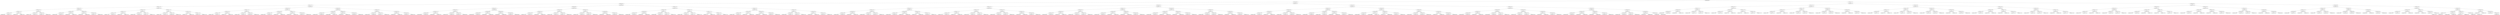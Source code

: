 digraph G{
1817786069 [label="Node{data=[6359, 6359]}"]
1817786069 -> 892692874
892692874 [label="Node{data=[4856, 4856]}"]
892692874 -> 278992988
278992988 [label="Node{data=[3522, 3522]}"]
278992988 -> 901810531
901810531 [label="Node{data=[1729, 1729]}"]
901810531 -> 269151888
269151888 [label="Node{data=[1100, 1100]}"]
269151888 -> 242072610
242072610 [label="Node{data=[1084, 1084]}"]
242072610 -> 378943051
378943051 [label="Node{data=[1076, 1076]}"]
378943051 -> 665595499
665595499 [label="Node{data=[1072, 1072]}"]
665595499 -> 1611999840
1611999840 [label="Node{data=[1070, 1070]}"]
1611999840 -> 58328812
58328812 [label="Node{data=[352, 352]}"]
1611999840 -> 620321958
620321958 [label="Node{data=[1071, 1071]}"]
665595499 -> 1658908964
1658908964 [label="Node{data=[1074, 1074]}"]
1658908964 -> 728727858
728727858 [label="Node{data=[1073, 1073]}"]
1658908964 -> 2020716501
2020716501 [label="Node{data=[1075, 1075]}"]
378943051 -> 377737233
377737233 [label="Node{data=[1080, 1080]}"]
377737233 -> 1930394164
1930394164 [label="Node{data=[1078, 1078]}"]
1930394164 -> 608043894
608043894 [label="Node{data=[1077, 1077]}"]
1930394164 -> 1371803427
1371803427 [label="Node{data=[1079, 1079]}"]
377737233 -> 1498369618
1498369618 [label="Node{data=[1082, 1082]}"]
1498369618 -> 1368998293
1368998293 [label="Node{data=[1081, 1081]}"]
1498369618 -> 90758499
90758499 [label="Node{data=[1083, 1083]}"]
242072610 -> 1948542970
1948542970 [label="Node{data=[1092, 1092]}"]
1948542970 -> 1463454450
1463454450 [label="Node{data=[1088, 1088]}"]
1463454450 -> 1278540905
1278540905 [label="Node{data=[1086, 1086]}"]
1278540905 -> 259302217
259302217 [label="Node{data=[1085, 1085]}"]
1278540905 -> 1480068842
1480068842 [label="Node{data=[1087, 1087]}"]
1463454450 -> 1540780549
1540780549 [label="Node{data=[1090, 1090]}"]
1540780549 -> 812255906
812255906 [label="Node{data=[1089, 1089]}"]
1540780549 -> 447650061
447650061 [label="Node{data=[1091, 1091]}"]
1948542970 -> 41520108
41520108 [label="Node{data=[1096, 1096]}"]
41520108 -> 1784121340
1784121340 [label="Node{data=[1094, 1094]}"]
1784121340 -> 176733966
176733966 [label="Node{data=[1093, 1093]}"]
1784121340 -> 1686120867
1686120867 [label="Node{data=[1095, 1095]}"]
41520108 -> 719906868
719906868 [label="Node{data=[1098, 1098]}"]
719906868 -> 2094457586
2094457586 [label="Node{data=[1097, 1097]}"]
719906868 -> 870929065
870929065 [label="Node{data=[1099, 1099]}"]
269151888 -> 1447143494
1447143494 [label="Node{data=[1413, 1413]}"]
1447143494 -> 998589426
998589426 [label="Node{data=[1292, 1292]}"]
998589426 -> 1888483074
1888483074 [label="Node{data=[1104, 1104]}"]
1888483074 -> 160075680
160075680 [label="Node{data=[1102, 1102]}"]
160075680 -> 1389495631
1389495631 [label="Node{data=[1101, 1101]}"]
160075680 -> 1129928244
1129928244 [label="Node{data=[1103, 1103]}"]
1888483074 -> 1289854650
1289854650 [label="Node{data=[1106, 1106]}"]
1289854650 -> 298577673
298577673 [label="Node{data=[1105, 1105]}"]
1289854650 -> 1399945218
1399945218 [label="Node{data=[1132, 1132]}"]
998589426 -> 1519418542
1519418542 [label="Node{data=[1409, 1409]}"]
1519418542 -> 449068296
449068296 [label="Node{data=[1407, 1407]}"]
449068296 -> 1421425406
1421425406 [label="Node{data=[1300, 1300]}"]
449068296 -> 206629123
206629123 [label="Node{data=[1408, 1408]}"]
1519418542 -> 1434226987
1434226987 [label="Node{data=[1411, 1411]}"]
1434226987 -> 1860946673
1860946673 [label="Node{data=[1410, 1410]}"]
1434226987 -> 1930982168
1930982168 [label="Node{data=[1412, 1412]}"]
1447143494 -> 2022413449
2022413449 [label="Node{data=[1721, 1721]}"]
2022413449 -> 1238349690
1238349690 [label="Node{data=[1417, 1417]}"]
1238349690 -> 2042839280
2042839280 [label="Node{data=[1415, 1415]}"]
2042839280 -> 1240689763
1240689763 [label="Node{data=[1414, 1414]}"]
2042839280 -> 1836619272
1836619272 [label="Node{data=[1416, 1416]}"]
1238349690 -> 1496881338
1496881338 [label="Node{data=[1706, 1706]}"]
1496881338 -> 975144877
975144877 [label="Node{data=[1665, 1665]}"]
1496881338 -> 1750951161
1750951161 [label="Node{data=[1720, 1720]}"]
2022413449 -> 1102866220
1102866220 [label="Node{data=[1725, 1725]}"]
1102866220 -> 1549585129
1549585129 [label="Node{data=[1723, 1723]}"]
1549585129 -> 448273440
448273440 [label="Node{data=[1722, 1722]}"]
1549585129 -> 432130338
432130338 [label="Node{data=[1724, 1724]}"]
1102866220 -> 996558897
996558897 [label="Node{data=[1727, 1727]}"]
996558897 -> 22529590
22529590 [label="Node{data=[1726, 1726]}"]
996558897 -> 1540653856
1540653856 [label="Node{data=[1728, 1728]}"]
901810531 -> 1280035233
1280035233 [label="Node{data=[3050, 3050]}"]
1280035233 -> 1164261337
1164261337 [label="Node{data=[2199, 2199]}"]
1164261337 -> 2059157301
2059157301 [label="Node{data=[1737, 1737]}"]
2059157301 -> 84836033
84836033 [label="Node{data=[1733, 1733]}"]
84836033 -> 396015872
396015872 [label="Node{data=[1731, 1731]}"]
396015872 -> 2074972117
2074972117 [label="Node{data=[1730, 1730]}"]
396015872 -> 1618170370
1618170370 [label="Node{data=[1732, 1732]}"]
84836033 -> 385728699
385728699 [label="Node{data=[1735, 1735]}"]
385728699 -> 1424832989
1424832989 [label="Node{data=[1734, 1734]}"]
385728699 -> 1126815666
1126815666 [label="Node{data=[1736, 1736]}"]
2059157301 -> 967863959
967863959 [label="Node{data=[1970, 1970]}"]
967863959 -> 1093703938
1093703938 [label="Node{data=[1739, 1739]}"]
1093703938 -> 2091807528
2091807528 [label="Node{data=[1738, 1738]}"]
1093703938 -> 1907863368
1907863368 [label="Node{data=[1789, 1789]}"]
967863959 -> 1263117119
1263117119 [label="Node{data=[2002, 2002]}"]
1263117119 -> 250923997
250923997 [label="Node{data=[1990, 1990]}"]
1263117119 -> 30203416
30203416 [label="Node{data=[2198, 2198]}"]
1164261337 -> 1296952454
1296952454 [label="Node{data=[2207, 2207]}"]
1296952454 -> 1268514379
1268514379 [label="Node{data=[2203, 2203]}"]
1268514379 -> 1662615238
1662615238 [label="Node{data=[2201, 2201]}"]
1662615238 -> 79843491
79843491 [label="Node{data=[2200, 2200]}"]
1662615238 -> 642364769
642364769 [label="Node{data=[2202, 2202]}"]
1268514379 -> 850689605
850689605 [label="Node{data=[2205, 2205]}"]
850689605 -> 452184475
452184475 [label="Node{data=[2204, 2204]}"]
850689605 -> 203605294
203605294 [label="Node{data=[2206, 2206]}"]
1296952454 -> 1739295606
1739295606 [label="Node{data=[2211, 2211]}"]
1739295606 -> 1996261264
1996261264 [label="Node{data=[2209, 2209]}"]
1996261264 -> 1925658565
1925658565 [label="Node{data=[2208, 2208]}"]
1996261264 -> 1750501126
1750501126 [label="Node{data=[2210, 2210]}"]
1739295606 -> 1394430273
1394430273 [label="Node{data=[3048, 3048]}"]
1394430273 -> 1104125109
1104125109 [label="Node{data=[2242, 2242]}"]
1394430273 -> 184414806
184414806 [label="Node{data=[3049, 3049]}"]
1280035233 -> 1456417464
1456417464 [label="Node{data=[3085, 3085]}"]
1456417464 -> 1877077625
1877077625 [label="Node{data=[3058, 3058]}"]
1877077625 -> 1391914244
1391914244 [label="Node{data=[3054, 3054]}"]
1391914244 -> 930929230
930929230 [label="Node{data=[3052, 3052]}"]
930929230 -> 415870195
415870195 [label="Node{data=[3051, 3051]}"]
930929230 -> 2025528245
2025528245 [label="Node{data=[3053, 3053]}"]
1391914244 -> 490755947
490755947 [label="Node{data=[3056, 3056]}"]
490755947 -> 1279213607
1279213607 [label="Node{data=[3055, 3055]}"]
490755947 -> 432329575
432329575 [label="Node{data=[3057, 3057]}"]
1877077625 -> 964822361
964822361 [label="Node{data=[3062, 3062]}"]
964822361 -> 652670477
652670477 [label="Node{data=[3060, 3060]}"]
652670477 -> 275686542
275686542 [label="Node{data=[3059, 3059]}"]
652670477 -> 789451279
789451279 [label="Node{data=[3061, 3061]}"]
964822361 -> 110064250
110064250 [label="Node{data=[3064, 3064]}"]
110064250 -> 390642232
390642232 [label="Node{data=[3063, 3063]}"]
110064250 -> 1919366795
1919366795 [label="Node{data=[3065, 3065]}"]
1456417464 -> 765910178
765910178 [label="Node{data=[3514, 3514]}"]
765910178 -> 1355249614
1355249614 [label="Node{data=[3487, 3487]}"]
1355249614 -> 42765972
42765972 [label="Node{data=[3281, 3281]}"]
42765972 -> 1234449184
1234449184 [label="Node{data=[3190, 3190]}"]
42765972 -> 1380754812
1380754812 [label="Node{data=[3395, 3395]}"]
1355249614 -> 970904060
970904060 [label="Node{data=[3512, 3512]}"]
970904060 -> 1598034045
1598034045 [label="Node{data=[3511, 3511]}"]
970904060 -> 925185414
925185414 [label="Node{data=[3513, 3513]}"]
765910178 -> 7668059
7668059 [label="Node{data=[3518, 3518]}"]
7668059 -> 1332441496
1332441496 [label="Node{data=[3516, 3516]}"]
1332441496 -> 276255728
276255728 [label="Node{data=[3515, 3515]}"]
1332441496 -> 241229181
241229181 [label="Node{data=[3517, 3517]}"]
7668059 -> 641165875
641165875 [label="Node{data=[3520, 3520]}"]
641165875 -> 843327708
843327708 [label="Node{data=[3519, 3519]}"]
641165875 -> 403051959
403051959 [label="Node{data=[3521, 3521]}"]
278992988 -> 268810495
268810495 [label="Node{data=[4689, 4689]}"]
268810495 -> 226373182
226373182 [label="Node{data=[3698, 3698]}"]
226373182 -> 510649733
510649733 [label="Node{data=[3681, 3681]}"]
510649733 -> 913104978
913104978 [label="Node{data=[3673, 3673]}"]
913104978 -> 194212896
194212896 [label="Node{data=[3617, 3617]}"]
194212896 -> 2002826418
2002826418 [label="Node{data=[3588, 3588]}"]
2002826418 -> 373437462
373437462 [label="Node{data=[3553, 3553]}"]
2002826418 -> 1207773436
1207773436 [label="Node{data=[3589, 3589]}"]
194212896 -> 1474262615
1474262615 [label="Node{data=[3671, 3671]}"]
1474262615 -> 627608890
627608890 [label="Node{data=[3662, 3662]}"]
1474262615 -> 579731205
579731205 [label="Node{data=[3672, 3672]}"]
913104978 -> 203004256
203004256 [label="Node{data=[3677, 3677]}"]
203004256 -> 542649210
542649210 [label="Node{data=[3675, 3675]}"]
542649210 -> 1102603030
1102603030 [label="Node{data=[3674, 3674]}"]
542649210 -> 201378291
201378291 [label="Node{data=[3676, 3676]}"]
203004256 -> 1284674442
1284674442 [label="Node{data=[3679, 3679]}"]
1284674442 -> 770732697
770732697 [label="Node{data=[3678, 3678]}"]
1284674442 -> 802297058
802297058 [label="Node{data=[3680, 3680]}"]
510649733 -> 622268346
622268346 [label="Node{data=[3689, 3689]}"]
622268346 -> 2101466705
2101466705 [label="Node{data=[3685, 3685]}"]
2101466705 -> 1393235930
1393235930 [label="Node{data=[3683, 3683]}"]
1393235930 -> 1824619613
1824619613 [label="Node{data=[3682, 3682]}"]
1393235930 -> 1907803296
1907803296 [label="Node{data=[3684, 3684]}"]
2101466705 -> 45508505
45508505 [label="Node{data=[3687, 3687]}"]
45508505 -> 159909330
159909330 [label="Node{data=[3686, 3686]}"]
45508505 -> 1858908970
1858908970 [label="Node{data=[3688, 3688]}"]
622268346 -> 697887127
697887127 [label="Node{data=[3693, 3693]}"]
697887127 -> 405002642
405002642 [label="Node{data=[3691, 3691]}"]
405002642 -> 1372387793
1372387793 [label="Node{data=[3690, 3690]}"]
405002642 -> 1519539489
1519539489 [label="Node{data=[3692, 3692]}"]
697887127 -> 875088821
875088821 [label="Node{data=[3695, 3695]}"]
875088821 -> 843152363
843152363 [label="Node{data=[3694, 3694]}"]
875088821 -> 83168771
83168771 [label="Node{data=[3696, 3696]}"]
226373182 -> 1283881185
1283881185 [label="Node{data=[3799, 3799]}"]
1283881185 -> 1040283559
1040283559 [label="Node{data=[3739, 3739]}"]
1040283559 -> 128372143
128372143 [label="Node{data=[3735, 3735]}"]
128372143 -> 722427470
722427470 [label="Node{data=[3733, 3733]}"]
722427470 -> 1420913342
1420913342 [label="Node{data=[3721, 3721]}"]
722427470 -> 1631093696
1631093696 [label="Node{data=[3734, 3734]}"]
128372143 -> 1354949117
1354949117 [label="Node{data=[3737, 3737]}"]
1354949117 -> 23996549
23996549 [label="Node{data=[3736, 3736]}"]
1354949117 -> 1591035532
1591035532 [label="Node{data=[3738, 3738]}"]
1040283559 -> 2077685781
2077685781 [label="Node{data=[3743, 3743]}"]
2077685781 -> 1021059995
1021059995 [label="Node{data=[3741, 3741]}"]
1021059995 -> 1275465349
1275465349 [label="Node{data=[3740, 3740]}"]
1021059995 -> 949211311
949211311 [label="Node{data=[3742, 3742]}"]
2077685781 -> 1959363064
1959363064 [label="Node{data=[3766, 3766]}"]
1959363064 -> 701801473
701801473 [label="Node{data=[3744, 3744]}"]
1959363064 -> 1432024472
1432024472 [label="Node{data=[3795, 3795]}"]
1283881185 -> 1936347444
1936347444 [label="Node{data=[4681, 4681]}"]
1936347444 -> 1259653344
1259653344 [label="Node{data=[4677, 4677]}"]
1259653344 -> 1198299439
1198299439 [label="Node{data=[4675, 4675]}"]
1198299439 -> 1167606383
1167606383 [label="Node{data=[4674, 4674]}"]
1198299439 -> 1692026905
1692026905 [label="Node{data=[4676, 4676]}"]
1259653344 -> 157605802
157605802 [label="Node{data=[4679, 4679]}"]
157605802 -> 711101000
711101000 [label="Node{data=[4678, 4678]}"]
157605802 -> 770588241
770588241 [label="Node{data=[4680, 4680]}"]
1936347444 -> 465707381
465707381 [label="Node{data=[4685, 4685]}"]
465707381 -> 888415272
888415272 [label="Node{data=[4683, 4683]}"]
888415272 -> 184211508
184211508 [label="Node{data=[4682, 4682]}"]
888415272 -> 1455059852
1455059852 [label="Node{data=[4684, 4684]}"]
465707381 -> 1559837095
1559837095 [label="Node{data=[4687, 4687]}"]
1559837095 -> 1236898676
1236898676 [label="Node{data=[4686, 4686]}"]
1559837095 -> 358537487
358537487 [label="Node{data=[4688, 4688]}"]
268810495 -> 285081147
285081147 [label="Node{data=[4791, 4791]}"]
285081147 -> 98355586
98355586 [label="Node{data=[4705, 4705]}"]
98355586 -> 8116350
8116350 [label="Node{data=[4697, 4697]}"]
8116350 -> 1670315999
1670315999 [label="Node{data=[4693, 4693]}"]
1670315999 -> 478005683
478005683 [label="Node{data=[4691, 4691]}"]
478005683 -> 2131657575
2131657575 [label="Node{data=[4690, 4690]}"]
478005683 -> 568855760
568855760 [label="Node{data=[4692, 4692]}"]
1670315999 -> 890007349
890007349 [label="Node{data=[4695, 4695]}"]
890007349 -> 1204684918
1204684918 [label="Node{data=[4694, 4694]}"]
890007349 -> 1280360019
1280360019 [label="Node{data=[4696, 4696]}"]
8116350 -> 759149957
759149957 [label="Node{data=[4701, 4701]}"]
759149957 -> 2065437392
2065437392 [label="Node{data=[4699, 4699]}"]
2065437392 -> 1277573245
1277573245 [label="Node{data=[4698, 4698]}"]
2065437392 -> 88978828
88978828 [label="Node{data=[4700, 4700]}"]
759149957 -> 1435413309
1435413309 [label="Node{data=[4703, 4703]}"]
1435413309 -> 1310697934
1310697934 [label="Node{data=[4702, 4702]}"]
1435413309 -> 864519584
864519584 [label="Node{data=[4704, 4704]}"]
98355586 -> 1536075657
1536075657 [label="Node{data=[4713, 4713]}"]
1536075657 -> 2079930502
2079930502 [label="Node{data=[4709, 4709]}"]
2079930502 -> 1218162670
1218162670 [label="Node{data=[4707, 4707]}"]
1218162670 -> 1203673560
1203673560 [label="Node{data=[4706, 4706]}"]
1218162670 -> 1763888201
1763888201 [label="Node{data=[4708, 4708]}"]
2079930502 -> 1529738467
1529738467 [label="Node{data=[4711, 4711]}"]
1529738467 -> 1323091127
1323091127 [label="Node{data=[4710, 4710]}"]
1529738467 -> 2099242221
2099242221 [label="Node{data=[4712, 4712]}"]
1536075657 -> 35667843
35667843 [label="Node{data=[4717, 4717]}"]
35667843 -> 916343240
916343240 [label="Node{data=[4715, 4715]}"]
916343240 -> 516938448
516938448 [label="Node{data=[4714, 4714]}"]
916343240 -> 485846376
485846376 [label="Node{data=[4716, 4716]}"]
35667843 -> 531273042
531273042 [label="Node{data=[4773, 4773]}"]
531273042 -> 1530814310
1530814310 [label="Node{data=[4718, 4718]}"]
531273042 -> 994510731
994510731 [label="Node{data=[4774, 4774]}"]
285081147 -> 208577446
208577446 [label="Node{data=[4807, 4807]}"]
208577446 -> 1202038652
1202038652 [label="Node{data=[4799, 4799]}"]
1202038652 -> 1850283393
1850283393 [label="Node{data=[4795, 4795]}"]
1850283393 -> 1840327836
1840327836 [label="Node{data=[4793, 4793]}"]
1840327836 -> 347848991
347848991 [label="Node{data=[4792, 4792]}"]
1840327836 -> 2127502003
2127502003 [label="Node{data=[4794, 4794]}"]
1850283393 -> 1485635062
1485635062 [label="Node{data=[4797, 4797]}"]
1485635062 -> 1019080631
1019080631 [label="Node{data=[4796, 4796]}"]
1485635062 -> 1992585734
1992585734 [label="Node{data=[4798, 4798]}"]
1202038652 -> 1884873967
1884873967 [label="Node{data=[4803, 4803]}"]
1884873967 -> 1325716575
1325716575 [label="Node{data=[4801, 4801]}"]
1325716575 -> 479681119
479681119 [label="Node{data=[4800, 4800]}"]
1325716575 -> 1234591625
1234591625 [label="Node{data=[4802, 4802]}"]
1884873967 -> 2128520648
2128520648 [label="Node{data=[4805, 4805]}"]
2128520648 -> 395391072
395391072 [label="Node{data=[4804, 4804]}"]
2128520648 -> 837997935
837997935 [label="Node{data=[4806, 4806]}"]
208577446 -> 1256435407
1256435407 [label="Node{data=[4815, 4815]}"]
1256435407 -> 1092137662
1092137662 [label="Node{data=[4811, 4811]}"]
1092137662 -> 1603573965
1603573965 [label="Node{data=[4809, 4809]}"]
1603573965 -> 2020243453
2020243453 [label="Node{data=[4808, 4808]}"]
1603573965 -> 799554537
799554537 [label="Node{data=[4810, 4810]}"]
1092137662 -> 732033504
732033504 [label="Node{data=[4813, 4813]}"]
732033504 -> 1351108265
1351108265 [label="Node{data=[4812, 4812]}"]
732033504 -> 2071336666
2071336666 [label="Node{data=[4814, 4814]}"]
1256435407 -> 359599406
359599406 [label="Node{data=[4819, 4819]}"]
359599406 -> 837140626
837140626 [label="Node{data=[4817, 4817]}"]
837140626 -> 600470793
600470793 [label="Node{data=[4816, 4816]}"]
837140626 -> 1749116780
1749116780 [label="Node{data=[4818, 4818]}"]
359599406 -> 95027511
95027511 [label="Node{data=[4821, 4821]}"]
95027511 -> 441757760
441757760 [label="Node{data=[4820, 4820]}"]
95027511 -> 1791421502
1791421502 [label="Node{data=[4822, 4822]}"]
892692874 -> 157256717
157256717 [label="Node{data=[5442, 5442]}"]
157256717 -> 1554618280
1554618280 [label="Node{data=[5205, 5205]}"]
1554618280 -> 1673591501
1673591501 [label="Node{data=[5173, 5173]}"]
1673591501 -> 1052401047
1052401047 [label="Node{data=[5152, 5152]}"]
1052401047 -> 1265664425
1265664425 [label="Node{data=[5102, 5102]}"]
1265664425 -> 1534352312
1534352312 [label="Node{data=[5038, 5038]}"]
1534352312 -> 1065796745
1065796745 [label="Node{data=[4985, 4985]}"]
1065796745 -> 1396469771
1396469771 [label="Node{data=[4984, 4984]}"]
1065796745 -> 470736396
470736396 [label="Node{data=[5005, 5005]}"]
1534352312 -> 1709113262
1709113262 [label="Node{data=[5093, 5093]}"]
1709113262 -> 1819659536
1819659536 [label="Node{data=[5062, 5062]}"]
1709113262 -> 1559839933
1559839933 [label="Node{data=[5100, 5100]}"]
1265664425 -> 921509776
921509776 [label="Node{data=[5148, 5148]}"]
921509776 -> 618444140
618444140 [label="Node{data=[5146, 5146]}"]
618444140 -> 1719919018
1719919018 [label="Node{data=[5135, 5135]}"]
618444140 -> 1883872619
1883872619 [label="Node{data=[5147, 5147]}"]
921509776 -> 772152685
772152685 [label="Node{data=[5150, 5150]}"]
772152685 -> 1873852948
1873852948 [label="Node{data=[5149, 5149]}"]
772152685 -> 373790969
373790969 [label="Node{data=[5151, 5151]}"]
1052401047 -> 718925215
718925215 [label="Node{data=[5160, 5160]}"]
718925215 -> 875192540
875192540 [label="Node{data=[5156, 5156]}"]
875192540 -> 1579158615
1579158615 [label="Node{data=[5154, 5154]}"]
1579158615 -> 1946863418
1946863418 [label="Node{data=[5153, 5153]}"]
1579158615 -> 299526449
299526449 [label="Node{data=[5155, 5155]}"]
875192540 -> 1980876630
1980876630 [label="Node{data=[5158, 5158]}"]
1980876630 -> 680341367
680341367 [label="Node{data=[5157, 5157]}"]
1980876630 -> 177999435
177999435 [label="Node{data=[5159, 5159]}"]
718925215 -> 1221426632
1221426632 [label="Node{data=[5164, 5164]}"]
1221426632 -> 815675632
815675632 [label="Node{data=[5162, 5162]}"]
815675632 -> 1898532611
1898532611 [label="Node{data=[5161, 5161]}"]
815675632 -> 455993659
455993659 [label="Node{data=[5163, 5163]}"]
1221426632 -> 950924459
950924459 [label="Node{data=[5171, 5171]}"]
950924459 -> 2041905910
2041905910 [label="Node{data=[5165, 5165]}"]
950924459 -> 1113529236
1113529236 [label="Node{data=[5172, 5172]}"]
1673591501 -> 911165141
911165141 [label="Node{data=[5189, 5189]}"]
911165141 -> 1636885531
1636885531 [label="Node{data=[5181, 5181]}"]
1636885531 -> 811853933
811853933 [label="Node{data=[5177, 5177]}"]
811853933 -> 173721166
173721166 [label="Node{data=[5175, 5175]}"]
173721166 -> 1181700158
1181700158 [label="Node{data=[5174, 5174]}"]
173721166 -> 549049556
549049556 [label="Node{data=[5176, 5176]}"]
811853933 -> 255225902
255225902 [label="Node{data=[5179, 5179]}"]
255225902 -> 1401077552
1401077552 [label="Node{data=[5178, 5178]}"]
255225902 -> 1867578334
1867578334 [label="Node{data=[5180, 5180]}"]
1636885531 -> 27368852
27368852 [label="Node{data=[5185, 5185]}"]
27368852 -> 1026177678
1026177678 [label="Node{data=[5183, 5183]}"]
1026177678 -> 2065131812
2065131812 [label="Node{data=[5182, 5182]}"]
1026177678 -> 326235027
326235027 [label="Node{data=[5184, 5184]}"]
27368852 -> 514949460
514949460 [label="Node{data=[5187, 5187]}"]
514949460 -> 1923294790
1923294790 [label="Node{data=[5186, 5186]}"]
514949460 -> 851263359
851263359 [label="Node{data=[5188, 5188]}"]
911165141 -> 785170384
785170384 [label="Node{data=[5197, 5197]}"]
785170384 -> 1013264508
1013264508 [label="Node{data=[5193, 5193]}"]
1013264508 -> 1470079136
1470079136 [label="Node{data=[5191, 5191]}"]
1470079136 -> 201473003
201473003 [label="Node{data=[5190, 5190]}"]
1470079136 -> 1207646084
1207646084 [label="Node{data=[5192, 5192]}"]
1013264508 -> 1384651223
1384651223 [label="Node{data=[5195, 5195]}"]
1384651223 -> 2016946566
2016946566 [label="Node{data=[5194, 5194]}"]
1384651223 -> 1710790665
1710790665 [label="Node{data=[5196, 5196]}"]
785170384 -> 2074199077
2074199077 [label="Node{data=[5201, 5201]}"]
2074199077 -> 1777675303
1777675303 [label="Node{data=[5199, 5199]}"]
1777675303 -> 1345866886
1345866886 [label="Node{data=[5198, 5198]}"]
1777675303 -> 1906425432
1906425432 [label="Node{data=[5200, 5200]}"]
2074199077 -> 72670373
72670373 [label="Node{data=[5203, 5203]}"]
72670373 -> 1140874268
1140874268 [label="Node{data=[5202, 5202]}"]
72670373 -> 1447978086
1447978086 [label="Node{data=[5204, 5204]}"]
1554618280 -> 711021449
711021449 [label="Node{data=[5237, 5237]}"]
711021449 -> 141689748
141689748 [label="Node{data=[5221, 5221]}"]
141689748 -> 1314151994
1314151994 [label="Node{data=[5213, 5213]}"]
1314151994 -> 1805418178
1805418178 [label="Node{data=[5209, 5209]}"]
1805418178 -> 1270977827
1270977827 [label="Node{data=[5207, 5207]}"]
1270977827 -> 1396130156
1396130156 [label="Node{data=[5206, 5206]}"]
1270977827 -> 1073635518
1073635518 [label="Node{data=[5208, 5208]}"]
1805418178 -> 924607469
924607469 [label="Node{data=[5211, 5211]}"]
924607469 -> 1890816160
1890816160 [label="Node{data=[5210, 5210]}"]
924607469 -> 426148859
426148859 [label="Node{data=[5212, 5212]}"]
1314151994 -> 1431436281
1431436281 [label="Node{data=[5217, 5217]}"]
1431436281 -> 17234357
17234357 [label="Node{data=[5215, 5215]}"]
17234357 -> 1843158949
1843158949 [label="Node{data=[5214, 5214]}"]
17234357 -> 1074290878
1074290878 [label="Node{data=[5216, 5216]}"]
1431436281 -> 442291573
442291573 [label="Node{data=[5219, 5219]}"]
442291573 -> 748772570
748772570 [label="Node{data=[5218, 5218]}"]
442291573 -> 596582300
596582300 [label="Node{data=[5220, 5220]}"]
141689748 -> 545363651
545363651 [label="Node{data=[5229, 5229]}"]
545363651 -> 1544161499
1544161499 [label="Node{data=[5225, 5225]}"]
1544161499 -> 2062276620
2062276620 [label="Node{data=[5223, 5223]}"]
2062276620 -> 558062386
558062386 [label="Node{data=[5222, 5222]}"]
2062276620 -> 232322647
232322647 [label="Node{data=[5224, 5224]}"]
1544161499 -> 18377703
18377703 [label="Node{data=[5227, 5227]}"]
18377703 -> 622323824
622323824 [label="Node{data=[5226, 5226]}"]
18377703 -> 506899755
506899755 [label="Node{data=[5228, 5228]}"]
545363651 -> 1419152116
1419152116 [label="Node{data=[5233, 5233]}"]
1419152116 -> 378766546
378766546 [label="Node{data=[5231, 5231]}"]
378766546 -> 215853592
215853592 [label="Node{data=[5230, 5230]}"]
378766546 -> 657002845
657002845 [label="Node{data=[5232, 5232]}"]
1419152116 -> 1200160358
1200160358 [label="Node{data=[5235, 5235]}"]
1200160358 -> 1295472465
1295472465 [label="Node{data=[5234, 5234]}"]
1200160358 -> 752597381
752597381 [label="Node{data=[5236, 5236]}"]
711021449 -> 1125639866
1125639866 [label="Node{data=[5253, 5253]}"]
1125639866 -> 1131174768
1131174768 [label="Node{data=[5245, 5245]}"]
1131174768 -> 873857427
873857427 [label="Node{data=[5241, 5241]}"]
873857427 -> 1173393669
1173393669 [label="Node{data=[5239, 5239]}"]
1173393669 -> 959352119
959352119 [label="Node{data=[5238, 5238]}"]
1173393669 -> 414774969
414774969 [label="Node{data=[5240, 5240]}"]
873857427 -> 480667300
480667300 [label="Node{data=[5243, 5243]}"]
480667300 -> 1562358924
1562358924 [label="Node{data=[5242, 5242]}"]
480667300 -> 278252845
278252845 [label="Node{data=[5244, 5244]}"]
1131174768 -> 1338502328
1338502328 [label="Node{data=[5249, 5249]}"]
1338502328 -> 1627070626
1627070626 [label="Node{data=[5247, 5247]}"]
1627070626 -> 1088439269
1088439269 [label="Node{data=[5246, 5246]}"]
1627070626 -> 2116158065
2116158065 [label="Node{data=[5248, 5248]}"]
1338502328 -> 242258721
242258721 [label="Node{data=[5251, 5251]}"]
242258721 -> 926375037
926375037 [label="Node{data=[5250, 5250]}"]
242258721 -> 1963646485
1963646485 [label="Node{data=[5252, 5252]}"]
1125639866 -> 466971471
466971471 [label="Node{data=[5261, 5261]}"]
466971471 -> 297142927
297142927 [label="Node{data=[5257, 5257]}"]
297142927 -> 477063280
477063280 [label="Node{data=[5255, 5255]}"]
477063280 -> 1068951454
1068951454 [label="Node{data=[5254, 5254]}"]
477063280 -> 252279860
252279860 [label="Node{data=[5256, 5256]}"]
297142927 -> 776662312
776662312 [label="Node{data=[5259, 5259]}"]
776662312 -> 1224817785
1224817785 [label="Node{data=[5258, 5258]}"]
776662312 -> 1090762960
1090762960 [label="Node{data=[5260, 5260]}"]
466971471 -> 95388696
95388696 [label="Node{data=[5438, 5438]}"]
95388696 -> 2088045096
2088045096 [label="Node{data=[5436, 5436]}"]
2088045096 -> 1012335403
1012335403 [label="Node{data=[5262, 5262]}"]
2088045096 -> 1624176969
1624176969 [label="Node{data=[5437, 5437]}"]
95388696 -> 423116300
423116300 [label="Node{data=[5440, 5440]}"]
423116300 -> 1296585545
1296585545 [label="Node{data=[5439, 5439]}"]
423116300 -> 1233276816
1233276816 [label="Node{data=[5441, 5441]}"]
157256717 -> 1586619224
1586619224 [label="Node{data=[6087, 6087]}"]
1586619224 -> 109145816
109145816 [label="Node{data=[5464, 5464]}"]
109145816 -> 157067098
157067098 [label="Node{data=[5454, 5454]}"]
157067098 -> 1383700270
1383700270 [label="Node{data=[5450, 5450]}"]
1383700270 -> 61023514
61023514 [label="Node{data=[5446, 5446]}"]
61023514 -> 240741400
240741400 [label="Node{data=[5444, 5444]}"]
240741400 -> 1658023166
1658023166 [label="Node{data=[5443, 5443]}"]
240741400 -> 2081245037
2081245037 [label="Node{data=[5445, 5445]}"]
61023514 -> 1713124867
1713124867 [label="Node{data=[5448, 5448]}"]
1713124867 -> 593543028
593543028 [label="Node{data=[5447, 5447]}"]
1713124867 -> 1512932218
1512932218 [label="Node{data=[5449, 5449]}"]
1383700270 -> 1275957629
1275957629 [label="Node{data=[5452, 5452]}"]
1275957629 -> 1269177041
1269177041 [label="Node{data=[5451, 5451]}"]
1269177041 -> 1838913486
1838913486 [label="Node{data=[5451, 5451]}"]
1269177041 -> 1536946004
1536946004 [label="Node{data=[5452, 5452]}"]
1275957629 -> 2067598115
2067598115 [label="Node{data=[5453, 5453]}"]
2067598115 -> 3601927
3601927 [label="Node{data=[5453, 5453]}"]
2067598115 -> 824321064
824321064 [label="Node{data=[5454, 5454]}"]
157067098 -> 902274071
902274071 [label="Node{data=[5458, 5458]}"]
902274071 -> 649133471
649133471 [label="Node{data=[5456, 5456]}"]
649133471 -> 285319552
285319552 [label="Node{data=[5455, 5455]}"]
285319552 -> 832754924
832754924 [label="Node{data=[5455, 5455]}"]
285319552 -> 940364267
940364267 [label="Node{data=[5456, 5456]}"]
649133471 -> 426876784
426876784 [label="Node{data=[5457, 5457]}"]
426876784 -> 98574463
98574463 [label="Node{data=[5457, 5457]}"]
426876784 -> 583176603
583176603 [label="Node{data=[5458, 5458]}"]
902274071 -> 2090835873
2090835873 [label="Node{data=[5460, 5460]}"]
2090835873 -> 1761613149
1761613149 [label="Node{data=[5459, 5459]}"]
1761613149 -> 1843868634
1843868634 [label="Node{data=[5459, 5459]}"]
1761613149 -> 1537157556
1537157556 [label="Node{data=[5460, 5460]}"]
2090835873 -> 1543358449
1543358449 [label="Node{data=[5462, 5462]}"]
1543358449 -> 851348270
851348270 [label="Node{data=[5461, 5461]}"]
1543358449 -> 1712527168
1712527168 [label="Node{data=[5463, 5463]}"]
109145816 -> 1155748031
1155748031 [label="Node{data=[5543, 5543]}"]
1155748031 -> 1897186717
1897186717 [label="Node{data=[5472, 5472]}"]
1897186717 -> 926271338
926271338 [label="Node{data=[5468, 5468]}"]
926271338 -> 1239580635
1239580635 [label="Node{data=[5466, 5466]}"]
1239580635 -> 391821552
391821552 [label="Node{data=[5465, 5465]}"]
1239580635 -> 1077264299
1077264299 [label="Node{data=[5467, 5467]}"]
926271338 -> 1503805008
1503805008 [label="Node{data=[5470, 5470]}"]
1503805008 -> 65310232
65310232 [label="Node{data=[5469, 5469]}"]
1503805008 -> 1094396844
1094396844 [label="Node{data=[5471, 5471]}"]
1897186717 -> 748555463
748555463 [label="Node{data=[5516, 5516]}"]
748555463 -> 1686562746
1686562746 [label="Node{data=[5474, 5474]}"]
1686562746 -> 1127559548
1127559548 [label="Node{data=[5473, 5473]}"]
1686562746 -> 1540035837
1540035837 [label="Node{data=[5508, 5508]}"]
748555463 -> 133153655
133153655 [label="Node{data=[5541, 5541]}"]
133153655 -> 1409765127
1409765127 [label="Node{data=[5527, 5527]}"]
133153655 -> 1045637674
1045637674 [label="Node{data=[5542, 5542]}"]
1155748031 -> 1035775457
1035775457 [label="Node{data=[5632, 5632]}"]
1035775457 -> 1144071514
1144071514 [label="Node{data=[5547, 5547]}"]
1144071514 -> 706749868
706749868 [label="Node{data=[5545, 5545]}"]
706749868 -> 218454200
218454200 [label="Node{data=[5544, 5544]}"]
706749868 -> 1426992988
1426992988 [label="Node{data=[5546, 5546]}"]
1144071514 -> 416865106
416865106 [label="Node{data=[5602, 5602]}"]
416865106 -> 872321184
872321184 [label="Node{data=[5548, 5548]}"]
416865106 -> 337235711
337235711 [label="Node{data=[5604, 5604]}"]
1035775457 -> 818509807
818509807 [label="Node{data=[6083, 6083]}"]
818509807 -> 1846880495
1846880495 [label="Node{data=[5821, 5821]}"]
1846880495 -> 698994205
698994205 [label="Node{data=[5814, 5814]}"]
1846880495 -> 1931314145
1931314145 [label="Node{data=[6057, 6057]}"]
818509807 -> 143717474
143717474 [label="Node{data=[6085, 6085]}"]
143717474 -> 1325787087
1325787087 [label="Node{data=[6084, 6084]}"]
143717474 -> 674959636
674959636 [label="Node{data=[6086, 6086]}"]
1586619224 -> 933662073
933662073 [label="Node{data=[6327, 6327]}"]
933662073 -> 949640203
949640203 [label="Node{data=[6103, 6103]}"]
949640203 -> 1489108808
1489108808 [label="Node{data=[6095, 6095]}"]
1489108808 -> 671282933
671282933 [label="Node{data=[6091, 6091]}"]
671282933 -> 734821321
734821321 [label="Node{data=[6089, 6089]}"]
734821321 -> 1096548543
1096548543 [label="Node{data=[6088, 6088]}"]
734821321 -> 372284515
372284515 [label="Node{data=[6090, 6090]}"]
671282933 -> 700081422
700081422 [label="Node{data=[6093, 6093]}"]
700081422 -> 1642090947
1642090947 [label="Node{data=[6092, 6092]}"]
700081422 -> 1083763896
1083763896 [label="Node{data=[6094, 6094]}"]
1489108808 -> 1381606220
1381606220 [label="Node{data=[6099, 6099]}"]
1381606220 -> 682704412
682704412 [label="Node{data=[6097, 6097]}"]
682704412 -> 1262226560
1262226560 [label="Node{data=[6096, 6096]}"]
682704412 -> 1288098931
1288098931 [label="Node{data=[6098, 6098]}"]
1381606220 -> 1402625380
1402625380 [label="Node{data=[6101, 6101]}"]
1402625380 -> 1929038037
1929038037 [label="Node{data=[6100, 6100]}"]
1402625380 -> 1493799430
1493799430 [label="Node{data=[6102, 6102]}"]
949640203 -> 588685336
588685336 [label="Node{data=[6319, 6319]}"]
588685336 -> 585545827
585545827 [label="Node{data=[6282, 6282]}"]
585545827 -> 117334154
117334154 [label="Node{data=[6105, 6105]}"]
117334154 -> 334646257
334646257 [label="Node{data=[6104, 6104]}"]
117334154 -> 99762167
99762167 [label="Node{data=[6261, 6261]}"]
585545827 -> 314620554
314620554 [label="Node{data=[6301, 6301]}"]
314620554 -> 1733259880
1733259880 [label="Node{data=[6290, 6290]}"]
314620554 -> 1717768371
1717768371 [label="Node{data=[6318, 6318]}"]
588685336 -> 1929020943
1929020943 [label="Node{data=[6323, 6323]}"]
1929020943 -> 1710847536
1710847536 [label="Node{data=[6321, 6321]}"]
1710847536 -> 2033816789
2033816789 [label="Node{data=[6320, 6320]}"]
1710847536 -> 119666121
119666121 [label="Node{data=[6322, 6322]}"]
1929020943 -> 558748124
558748124 [label="Node{data=[6325, 6325]}"]
558748124 -> 262892339
262892339 [label="Node{data=[6324, 6324]}"]
558748124 -> 981588271
981588271 [label="Node{data=[6326, 6326]}"]
933662073 -> 847703051
847703051 [label="Node{data=[6343, 6343]}"]
847703051 -> 2097809590
2097809590 [label="Node{data=[6335, 6335]}"]
2097809590 -> 690755287
690755287 [label="Node{data=[6331, 6331]}"]
690755287 -> 491846268
491846268 [label="Node{data=[6329, 6329]}"]
491846268 -> 406039401
406039401 [label="Node{data=[6328, 6328]}"]
491846268 -> 902909793
902909793 [label="Node{data=[6330, 6330]}"]
690755287 -> 2080538018
2080538018 [label="Node{data=[6333, 6333]}"]
2080538018 -> 1713105732
1713105732 [label="Node{data=[6332, 6332]}"]
2080538018 -> 1668709389
1668709389 [label="Node{data=[6334, 6334]}"]
2097809590 -> 1550028101
1550028101 [label="Node{data=[6339, 6339]}"]
1550028101 -> 870515718
870515718 [label="Node{data=[6337, 6337]}"]
870515718 -> 177965301
177965301 [label="Node{data=[6336, 6336]}"]
870515718 -> 1516047295
1516047295 [label="Node{data=[6338, 6338]}"]
1550028101 -> 437562388
437562388 [label="Node{data=[6341, 6341]}"]
437562388 -> 838621284
838621284 [label="Node{data=[6340, 6340]}"]
437562388 -> 1744216718
1744216718 [label="Node{data=[6342, 6342]}"]
847703051 -> 1430539580
1430539580 [label="Node{data=[6351, 6351]}"]
1430539580 -> 1787772812
1787772812 [label="Node{data=[6347, 6347]}"]
1787772812 -> 962815425
962815425 [label="Node{data=[6345, 6345]}"]
962815425 -> 1809011377
1809011377 [label="Node{data=[6344, 6344]}"]
962815425 -> 478797658
478797658 [label="Node{data=[6346, 6346]}"]
1787772812 -> 258600984
258600984 [label="Node{data=[6349, 6349]}"]
258600984 -> 755417433
755417433 [label="Node{data=[6348, 6348]}"]
258600984 -> 1555122322
1555122322 [label="Node{data=[6350, 6350]}"]
1430539580 -> 244334417
244334417 [label="Node{data=[6355, 6355]}"]
244334417 -> 1320806315
1320806315 [label="Node{data=[6353, 6353]}"]
1320806315 -> 1429142316
1429142316 [label="Node{data=[6352, 6352]}"]
1320806315 -> 51240131
51240131 [label="Node{data=[6354, 6354]}"]
244334417 -> 216535364
216535364 [label="Node{data=[6357, 6357]}"]
216535364 -> 225258445
225258445 [label="Node{data=[6356, 6356]}"]
216535364 -> 800605911
800605911 [label="Node{data=[6358, 6358]}"]
1817786069 -> 1119775783
1119775783 [label="Node{data=[7817, 7817]}"]
1119775783 -> 244328197
244328197 [label="Node{data=[7567, 7567]}"]
244328197 -> 1791444569
1791444569 [label="Node{data=[7448, 7448]}"]
1791444569 -> 128199464
128199464 [label="Node{data=[7432, 7432]}"]
128199464 -> 910860463
910860463 [label="Node{data=[7424, 7424]}"]
910860463 -> 971833708
971833708 [label="Node{data=[6488, 6488]}"]
971833708 -> 1774747014
1774747014 [label="Node{data=[6361, 6361]}"]
1774747014 -> 1326708476
1326708476 [label="Node{data=[6360, 6360]}"]
1774747014 -> 742357097
742357097 [label="Node{data=[6394, 6394]}"]
971833708 -> 2106125027
2106125027 [label="Node{data=[7391, 7391]}"]
2106125027 -> 1460051097
1460051097 [label="Node{data=[6537, 6537]}"]
2106125027 -> 133309587
133309587 [label="Node{data=[7423, 7423]}"]
910860463 -> 1348069428
1348069428 [label="Node{data=[7428, 7428]}"]
1348069428 -> 1782370094
1782370094 [label="Node{data=[7426, 7426]}"]
1782370094 -> 163407012
163407012 [label="Node{data=[7425, 7425]}"]
1782370094 -> 536682428
536682428 [label="Node{data=[7427, 7427]}"]
1348069428 -> 8014911
8014911 [label="Node{data=[7430, 7430]}"]
8014911 -> 204711585
204711585 [label="Node{data=[7429, 7429]}"]
8014911 -> 1858694087
1858694087 [label="Node{data=[7431, 7431]}"]
128199464 -> 423528797
423528797 [label="Node{data=[7440, 7440]}"]
423528797 -> 1266099697
1266099697 [label="Node{data=[7436, 7436]}"]
1266099697 -> 1516274832
1516274832 [label="Node{data=[7434, 7434]}"]
1516274832 -> 2136099656
2136099656 [label="Node{data=[7433, 7433]}"]
1516274832 -> 315310494
315310494 [label="Node{data=[7435, 7435]}"]
1266099697 -> 1617016475
1617016475 [label="Node{data=[7438, 7438]}"]
1617016475 -> 1048308227
1048308227 [label="Node{data=[7437, 7437]}"]
1617016475 -> 1394540175
1394540175 [label="Node{data=[7439, 7439]}"]
423528797 -> 462525123
462525123 [label="Node{data=[7444, 7444]}"]
462525123 -> 1990801988
1990801988 [label="Node{data=[7442, 7442]}"]
1990801988 -> 400813408
400813408 [label="Node{data=[7441, 7441]}"]
1990801988 -> 858620821
858620821 [label="Node{data=[7443, 7443]}"]
462525123 -> 607979705
607979705 [label="Node{data=[7446, 7446]}"]
607979705 -> 460942688
460942688 [label="Node{data=[7445, 7445]}"]
607979705 -> 335088514
335088514 [label="Node{data=[7447, 7447]}"]
1791444569 -> 1284969283
1284969283 [label="Node{data=[7551, 7551]}"]
1284969283 -> 2335400
2335400 [label="Node{data=[7511, 7511]}"]
2335400 -> 1356975521
1356975521 [label="Node{data=[7452, 7452]}"]
1356975521 -> 195000612
195000612 [label="Node{data=[7450, 7450]}"]
195000612 -> 2137419295
2137419295 [label="Node{data=[7449, 7449]}"]
195000612 -> 1657648569
1657648569 [label="Node{data=[7451, 7451]}"]
1356975521 -> 1008722052
1008722052 [label="Node{data=[7454, 7454]}"]
1008722052 -> 1278867578
1278867578 [label="Node{data=[7453, 7453]}"]
1008722052 -> 6513012
6513012 [label="Node{data=[7507, 7507]}"]
2335400 -> 260861116
260861116 [label="Node{data=[7547, 7547]}"]
260861116 -> 1289008649
1289008649 [label="Node{data=[7545, 7545]}"]
1289008649 -> 1328377281
1328377281 [label="Node{data=[7544, 7544]}"]
1289008649 -> 1423887761
1423887761 [label="Node{data=[7546, 7546]}"]
260861116 -> 945533498
945533498 [label="Node{data=[7549, 7549]}"]
945533498 -> 1372995526
1372995526 [label="Node{data=[7548, 7548]}"]
945533498 -> 1974539096
1974539096 [label="Node{data=[7550, 7550]}"]
1284969283 -> 1461840442
1461840442 [label="Node{data=[7559, 7559]}"]
1461840442 -> 848185478
848185478 [label="Node{data=[7555, 7555]}"]
848185478 -> 1380346142
1380346142 [label="Node{data=[7553, 7553]}"]
1380346142 -> 798002141
798002141 [label="Node{data=[7552, 7552]}"]
1380346142 -> 2008597551
2008597551 [label="Node{data=[7554, 7554]}"]
848185478 -> 926054438
926054438 [label="Node{data=[7557, 7557]}"]
926054438 -> 1457383751
1457383751 [label="Node{data=[7556, 7556]}"]
926054438 -> 2109234722
2109234722 [label="Node{data=[7558, 7558]}"]
1461840442 -> 1284535302
1284535302 [label="Node{data=[7563, 7563]}"]
1284535302 -> 1757927162
1757927162 [label="Node{data=[7561, 7561]}"]
1757927162 -> 1365876084
1365876084 [label="Node{data=[7560, 7560]}"]
1757927162 -> 1855950901
1855950901 [label="Node{data=[7562, 7562]}"]
1284535302 -> 568392100
568392100 [label="Node{data=[7565, 7565]}"]
568392100 -> 2009504612
2009504612 [label="Node{data=[7564, 7564]}"]
568392100 -> 1784232661
1784232661 [label="Node{data=[7566, 7566]}"]
244328197 -> 2018836883
2018836883 [label="Node{data=[7599, 7599]}"]
2018836883 -> 1591667428
1591667428 [label="Node{data=[7583, 7583]}"]
1591667428 -> 486557664
486557664 [label="Node{data=[7575, 7575]}"]
486557664 -> 1051478279
1051478279 [label="Node{data=[7571, 7571]}"]
1051478279 -> 1856347864
1856347864 [label="Node{data=[7569, 7569]}"]
1856347864 -> 1199947810
1199947810 [label="Node{data=[7568, 7568]}"]
1856347864 -> 1478865013
1478865013 [label="Node{data=[7570, 7570]}"]
1051478279 -> 69025287
69025287 [label="Node{data=[7573, 7573]}"]
69025287 -> 1183593218
1183593218 [label="Node{data=[7572, 7572]}"]
69025287 -> 794918689
794918689 [label="Node{data=[7574, 7574]}"]
486557664 -> 1513280672
1513280672 [label="Node{data=[7579, 7579]}"]
1513280672 -> 926037223
926037223 [label="Node{data=[7577, 7577]}"]
926037223 -> 276895008
276895008 [label="Node{data=[7576, 7576]}"]
926037223 -> 884865126
884865126 [label="Node{data=[7578, 7578]}"]
1513280672 -> 2028383621
2028383621 [label="Node{data=[7581, 7581]}"]
2028383621 -> 1582644082
1582644082 [label="Node{data=[7580, 7580]}"]
2028383621 -> 1181027725
1181027725 [label="Node{data=[7582, 7582]}"]
1591667428 -> 490779631
490779631 [label="Node{data=[7591, 7591]}"]
490779631 -> 1351073607
1351073607 [label="Node{data=[7587, 7587]}"]
1351073607 -> 670994574
670994574 [label="Node{data=[7585, 7585]}"]
670994574 -> 1234823321
1234823321 [label="Node{data=[7584, 7584]}"]
670994574 -> 1365173646
1365173646 [label="Node{data=[7586, 7586]}"]
1351073607 -> 1011746149
1011746149 [label="Node{data=[7589, 7589]}"]
1011746149 -> 1869056130
1869056130 [label="Node{data=[7588, 7588]}"]
1011746149 -> 1773955287
1773955287 [label="Node{data=[7590, 7590]}"]
490779631 -> 1340642043
1340642043 [label="Node{data=[7595, 7595]}"]
1340642043 -> 54641486
54641486 [label="Node{data=[7593, 7593]}"]
54641486 -> 1353807932
1353807932 [label="Node{data=[7592, 7592]}"]
54641486 -> 1514227757
1514227757 [label="Node{data=[7594, 7594]}"]
1340642043 -> 1370842836
1370842836 [label="Node{data=[7597, 7597]}"]
1370842836 -> 1558414367
1558414367 [label="Node{data=[7596, 7596]}"]
1370842836 -> 130574119
130574119 [label="Node{data=[7598, 7598]}"]
2018836883 -> 1461209043
1461209043 [label="Node{data=[7615, 7615]}"]
1461209043 -> 761337890
761337890 [label="Node{data=[7607, 7607]}"]
761337890 -> 1843569389
1843569389 [label="Node{data=[7603, 7603]}"]
1843569389 -> 693567785
693567785 [label="Node{data=[7601, 7601]}"]
693567785 -> 1013251343
1013251343 [label="Node{data=[7600, 7600]}"]
693567785 -> 434197161
434197161 [label="Node{data=[7602, 7602]}"]
1843569389 -> 1634496178
1634496178 [label="Node{data=[7605, 7605]}"]
1634496178 -> 1889760767
1889760767 [label="Node{data=[7604, 7604]}"]
1634496178 -> 1798595169
1798595169 [label="Node{data=[7606, 7606]}"]
761337890 -> 2018709940
2018709940 [label="Node{data=[7611, 7611]}"]
2018709940 -> 2051598834
2051598834 [label="Node{data=[7609, 7609]}"]
2051598834 -> 296712137
296712137 [label="Node{data=[7608, 7608]}"]
2051598834 -> 1505769719
1505769719 [label="Node{data=[7610, 7610]}"]
2018709940 -> 964582602
964582602 [label="Node{data=[7613, 7613]}"]
964582602 -> 79963502
79963502 [label="Node{data=[7612, 7612]}"]
964582602 -> 1858018048
1858018048 [label="Node{data=[7614, 7614]}"]
1461209043 -> 920682912
920682912 [label="Node{data=[7623, 7623]}"]
920682912 -> 2108883898
2108883898 [label="Node{data=[7619, 7619]}"]
2108883898 -> 1492760119
1492760119 [label="Node{data=[7617, 7617]}"]
1492760119 -> 1317589299
1317589299 [label="Node{data=[7616, 7616]}"]
1492760119 -> 2094507203
2094507203 [label="Node{data=[7618, 7618]}"]
2108883898 -> 429708848
429708848 [label="Node{data=[7621, 7621]}"]
429708848 -> 214008634
214008634 [label="Node{data=[7620, 7620]}"]
429708848 -> 71883480
71883480 [label="Node{data=[7622, 7622]}"]
920682912 -> 1165530926
1165530926 [label="Node{data=[7627, 7627]}"]
1165530926 -> 975893735
975893735 [label="Node{data=[7625, 7625]}"]
975893735 -> 980576459
980576459 [label="Node{data=[7624, 7624]}"]
975893735 -> 2024729415
2024729415 [label="Node{data=[7626, 7626]}"]
1165530926 -> 2037301915
2037301915 [label="Node{data=[7815, 7815]}"]
2037301915 -> 336497821
336497821 [label="Node{data=[7716, 7716]}"]
2037301915 -> 1033083623
1033083623 [label="Node{data=[7816, 7816]}"]
1119775783 -> 845724353
845724353 [label="Node{data=[8367, 8367]}"]
845724353 -> 1025367053
1025367053 [label="Node{data=[7879, 7879]}"]
1025367053 -> 1570231639
1570231639 [label="Node{data=[7863, 7863]}"]
1570231639 -> 2087856288
2087856288 [label="Node{data=[7825, 7825]}"]
2087856288 -> 196815709
196815709 [label="Node{data=[7821, 7821]}"]
196815709 -> 1486185363
1486185363 [label="Node{data=[7819, 7819]}"]
1486185363 -> 1003169979
1003169979 [label="Node{data=[7818, 7818]}"]
1486185363 -> 1443962954
1443962954 [label="Node{data=[7820, 7820]}"]
196815709 -> 69339158
69339158 [label="Node{data=[7823, 7823]}"]
69339158 -> 2010671866
2010671866 [label="Node{data=[7822, 7822]}"]
69339158 -> 364120650
364120650 [label="Node{data=[7824, 7824]}"]
2087856288 -> 1249405894
1249405894 [label="Node{data=[7859, 7859]}"]
1249405894 -> 1586407463
1586407463 [label="Node{data=[7857, 7857]}"]
1586407463 -> 1781896886
1781896886 [label="Node{data=[7826, 7826]}"]
1586407463 -> 1600530400
1600530400 [label="Node{data=[7858, 7858]}"]
1249405894 -> 1447641489
1447641489 [label="Node{data=[7861, 7861]}"]
1447641489 -> 2108490991
2108490991 [label="Node{data=[7860, 7860]}"]
1447641489 -> 1005305290
1005305290 [label="Node{data=[7862, 7862]}"]
1570231639 -> 1432142960
1432142960 [label="Node{data=[7871, 7871]}"]
1432142960 -> 1233474179
1233474179 [label="Node{data=[7867, 7867]}"]
1233474179 -> 1553640736
1553640736 [label="Node{data=[7865, 7865]}"]
1553640736 -> 989421204
989421204 [label="Node{data=[7864, 7864]}"]
1553640736 -> 162886399
162886399 [label="Node{data=[7866, 7866]}"]
1233474179 -> 1791440896
1791440896 [label="Node{data=[7869, 7869]}"]
1791440896 -> 1664973781
1664973781 [label="Node{data=[7868, 7868]}"]
1791440896 -> 322999512
322999512 [label="Node{data=[7870, 7870]}"]
1432142960 -> 826289861
826289861 [label="Node{data=[7875, 7875]}"]
826289861 -> 1653868501
1653868501 [label="Node{data=[7873, 7873]}"]
1653868501 -> 1786723201
1786723201 [label="Node{data=[7872, 7872]}"]
1653868501 -> 2098103362
2098103362 [label="Node{data=[7874, 7874]}"]
826289861 -> 1300802336
1300802336 [label="Node{data=[7877, 7877]}"]
1300802336 -> 266381291
266381291 [label="Node{data=[7876, 7876]}"]
1300802336 -> 483403429
483403429 [label="Node{data=[7878, 7878]}"]
1025367053 -> 360029673
360029673 [label="Node{data=[8194, 8194]}"]
360029673 -> 497874380
497874380 [label="Node{data=[7887, 7887]}"]
497874380 -> 402245229
402245229 [label="Node{data=[7883, 7883]}"]
402245229 -> 176238393
176238393 [label="Node{data=[7881, 7881]}"]
176238393 -> 857895253
857895253 [label="Node{data=[7880, 7880]}"]
176238393 -> 1239085160
1239085160 [label="Node{data=[7882, 7882]}"]
402245229 -> 281648528
281648528 [label="Node{data=[7885, 7885]}"]
281648528 -> 330469463
330469463 [label="Node{data=[7884, 7884]}"]
281648528 -> 867885997
867885997 [label="Node{data=[7886, 7886]}"]
497874380 -> 763173890
763173890 [label="Node{data=[8190, 8190]}"]
763173890 -> 1904484640
1904484640 [label="Node{data=[8188, 8188]}"]
1904484640 -> 1983063919
1983063919 [label="Node{data=[8187, 8187]}"]
1904484640 -> 317719951
317719951 [label="Node{data=[8189, 8189]}"]
763173890 -> 1470666463
1470666463 [label="Node{data=[8192, 8192]}"]
1470666463 -> 133505067
133505067 [label="Node{data=[8191, 8191]}"]
1470666463 -> 1746040805
1746040805 [label="Node{data=[8193, 8193]}"]
360029673 -> 2052901653
2052901653 [label="Node{data=[8202, 8202]}"]
2052901653 -> 1775351023
1775351023 [label="Node{data=[8198, 8198]}"]
1775351023 -> 1200301446
1200301446 [label="Node{data=[8196, 8196]}"]
1200301446 -> 1012785101
1012785101 [label="Node{data=[8195, 8195]}"]
1200301446 -> 549830448
549830448 [label="Node{data=[8197, 8197]}"]
1775351023 -> 1154945291
1154945291 [label="Node{data=[8200, 8200]}"]
1154945291 -> 1517206274
1517206274 [label="Node{data=[8199, 8199]}"]
1154945291 -> 136295477
136295477 [label="Node{data=[8201, 8201]}"]
2052901653 -> 95335993
95335993 [label="Node{data=[8363, 8363]}"]
95335993 -> 2039328974
2039328974 [label="Node{data=[8361, 8361]}"]
2039328974 -> 1452585558
1452585558 [label="Node{data=[8203, 8203]}"]
2039328974 -> 601823917
601823917 [label="Node{data=[8362, 8362]}"]
95335993 -> 1395683217
1395683217 [label="Node{data=[8365, 8365]}"]
1395683217 -> 1202695929
1202695929 [label="Node{data=[8364, 8364]}"]
1395683217 -> 878359128
878359128 [label="Node{data=[8366, 8366]}"]
845724353 -> 1863044108
1863044108 [label="Node{data=[8399, 8399]}"]
1863044108 -> 1066887835
1066887835 [label="Node{data=[8383, 8383]}"]
1066887835 -> 99992566
99992566 [label="Node{data=[8375, 8375]}"]
99992566 -> 1692170594
1692170594 [label="Node{data=[8371, 8371]}"]
1692170594 -> 1434886745
1434886745 [label="Node{data=[8369, 8369]}"]
1434886745 -> 1363265984
1363265984 [label="Node{data=[8368, 8368]}"]
1434886745 -> 2046839405
2046839405 [label="Node{data=[8370, 8370]}"]
1692170594 -> 2098215718
2098215718 [label="Node{data=[8373, 8373]}"]
2098215718 -> 493144759
493144759 [label="Node{data=[8372, 8372]}"]
2098215718 -> 1119100690
1119100690 [label="Node{data=[8374, 8374]}"]
99992566 -> 983524875
983524875 [label="Node{data=[8379, 8379]}"]
983524875 -> 1185588085
1185588085 [label="Node{data=[8377, 8377]}"]
1185588085 -> 2099312741
2099312741 [label="Node{data=[8376, 8376]}"]
1185588085 -> 529413212
529413212 [label="Node{data=[8378, 8378]}"]
983524875 -> 1591785112
1591785112 [label="Node{data=[8381, 8381]}"]
1591785112 -> 1304561466
1304561466 [label="Node{data=[8380, 8380]}"]
1591785112 -> 928722231
928722231 [label="Node{data=[8382, 8382]}"]
1066887835 -> 1503249236
1503249236 [label="Node{data=[8391, 8391]}"]
1503249236 -> 43444873
43444873 [label="Node{data=[8387, 8387]}"]
43444873 -> 1605420598
1605420598 [label="Node{data=[8385, 8385]}"]
1605420598 -> 837581410
837581410 [label="Node{data=[8384, 8384]}"]
1605420598 -> 653823080
653823080 [label="Node{data=[8386, 8386]}"]
43444873 -> 328198300
328198300 [label="Node{data=[8389, 8389]}"]
328198300 -> 1247219117
1247219117 [label="Node{data=[8388, 8388]}"]
328198300 -> 414859759
414859759 [label="Node{data=[8390, 8390]}"]
1503249236 -> 2059605340
2059605340 [label="Node{data=[8395, 8395]}"]
2059605340 -> 384092560
384092560 [label="Node{data=[8393, 8393]}"]
384092560 -> 1689031812
1689031812 [label="Node{data=[8392, 8392]}"]
384092560 -> 785585351
785585351 [label="Node{data=[8394, 8394]}"]
2059605340 -> 1280875956
1280875956 [label="Node{data=[8397, 8397]}"]
1280875956 -> 2092987878
2092987878 [label="Node{data=[8396, 8396]}"]
1280875956 -> 2093532750
2093532750 [label="Node{data=[8398, 8398]}"]
1863044108 -> 1250660412
1250660412 [label="Node{data=[8415, 8415]}"]
1250660412 -> 1119228388
1119228388 [label="Node{data=[8407, 8407]}"]
1119228388 -> 1034298129
1034298129 [label="Node{data=[8403, 8403]}"]
1034298129 -> 124155997
124155997 [label="Node{data=[8401, 8401]}"]
124155997 -> 293212925
293212925 [label="Node{data=[8400, 8400]}"]
124155997 -> 1664157703
1664157703 [label="Node{data=[8402, 8402]}"]
1034298129 -> 1862468059
1862468059 [label="Node{data=[8405, 8405]}"]
1862468059 -> 1527986422
1527986422 [label="Node{data=[8404, 8404]}"]
1862468059 -> 448738451
448738451 [label="Node{data=[8406, 8406]}"]
1119228388 -> 1906665203
1906665203 [label="Node{data=[8411, 8411]}"]
1906665203 -> 115322053
115322053 [label="Node{data=[8409, 8409]}"]
115322053 -> 1145692256
1145692256 [label="Node{data=[8408, 8408]}"]
115322053 -> 657543126
657543126 [label="Node{data=[8410, 8410]}"]
1906665203 -> 2105095997
2105095997 [label="Node{data=[8413, 8413]}"]
2105095997 -> 112920019
112920019 [label="Node{data=[8412, 8412]}"]
2105095997 -> 226144132
226144132 [label="Node{data=[8414, 8414]}"]
1250660412 -> 538447362
538447362 [label="Node{data=[9018, 9018]}"]
538447362 -> 342623715
342623715 [label="Node{data=[9010, 9010]}"]
342623715 -> 1244073760
1244073760 [label="Node{data=[8419, 8419]}"]
1244073760 -> 309960559
309960559 [label="Node{data=[8417, 8417]}"]
309960559 -> 1920072508
1920072508 [label="Node{data=[8416, 8416]}"]
309960559 -> 105298828
105298828 [label="Node{data=[8418, 8418]}"]
1244073760 -> 1961556587
1961556587 [label="Node{data=[8516, 8516]}"]
1961556587 -> 708219262
708219262 [label="Node{data=[8420, 8420]}"]
1961556587 -> 1474504479
1474504479 [label="Node{data=[8560, 8560]}"]
342623715 -> 1690987700
1690987700 [label="Node{data=[9014, 9014]}"]
1690987700 -> 1204874212
1204874212 [label="Node{data=[9012, 9012]}"]
1204874212 -> 1509109505
1509109505 [label="Node{data=[9011, 9011]}"]
1204874212 -> 392569087
392569087 [label="Node{data=[9013, 9013]}"]
1690987700 -> 545145195
545145195 [label="Node{data=[9016, 9016]}"]
545145195 -> 1622217035
1622217035 [label="Node{data=[9015, 9015]}"]
545145195 -> 553296251
553296251 [label="Node{data=[9017, 9017]}"]
538447362 -> 113056835
113056835 [label="Node{data=[9022, 9022]}"]
113056835 -> 1419407590
1419407590 [label="Node{data=[9020, 9020]}"]
1419407590 -> 1019807863
1019807863 [label="Node{data=[9019, 9019]}"]
1419407590 -> 1238206444
1238206444 [label="Node{data=[9021, 9021]}"]
113056835 -> 662488466
662488466 [label="Node{data=[9024, 9024]}"]
662488466 -> 551984347
551984347 [label="Node{data=[9023, 9023]}"]
662488466 -> 1410904576
1410904576 [label="Node{data=[9025, 9025]}"]
1410904576 -> 1901051272
1901051272 [label="Node{data=[9673, 9673]}"]
}